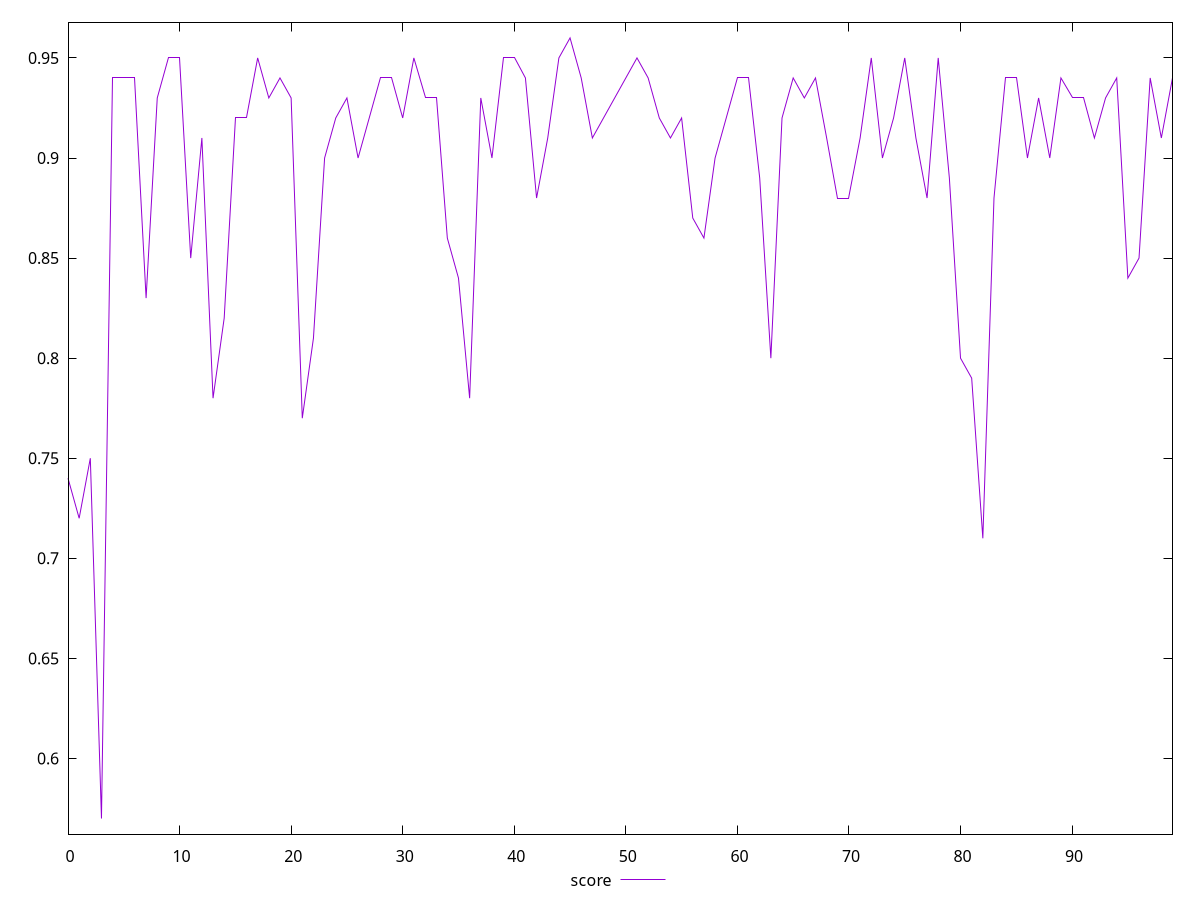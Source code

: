 reset

$score <<EOF
0 0.74
1 0.72
2 0.75
3 0.57
4 0.94
5 0.94
6 0.94
7 0.83
8 0.93
9 0.95
10 0.95
11 0.85
12 0.91
13 0.78
14 0.82
15 0.92
16 0.92
17 0.95
18 0.93
19 0.94
20 0.93
21 0.77
22 0.81
23 0.9
24 0.92
25 0.93
26 0.9
27 0.92
28 0.94
29 0.94
30 0.92
31 0.95
32 0.93
33 0.93
34 0.86
35 0.84
36 0.78
37 0.93
38 0.9
39 0.95
40 0.95
41 0.94
42 0.88
43 0.91
44 0.95
45 0.96
46 0.94
47 0.91
48 0.92
49 0.93
50 0.94
51 0.95
52 0.94
53 0.92
54 0.91
55 0.92
56 0.87
57 0.86
58 0.9
59 0.92
60 0.94
61 0.94
62 0.89
63 0.8
64 0.92
65 0.94
66 0.93
67 0.94
68 0.91
69 0.88
70 0.88
71 0.91
72 0.95
73 0.9
74 0.92
75 0.95
76 0.91
77 0.88
78 0.95
79 0.89
80 0.8
81 0.79
82 0.71
83 0.88
84 0.94
85 0.94
86 0.9
87 0.93
88 0.9
89 0.94
90 0.93
91 0.93
92 0.91
93 0.93
94 0.94
95 0.84
96 0.85
97 0.94
98 0.91
99 0.94
EOF

set key outside below
set xrange [0:99]
set yrange [0.5621999999999999:0.9678]
set trange [0.5621999999999999:0.9678]
set terminal svg size 640, 500 enhanced background rgb 'white'
set output "report_00019_2021-02-10T18-14-37.922Z//mainthread-work-breakdown/samples/pages/score/values.svg"

plot $score title "score" with line

reset
